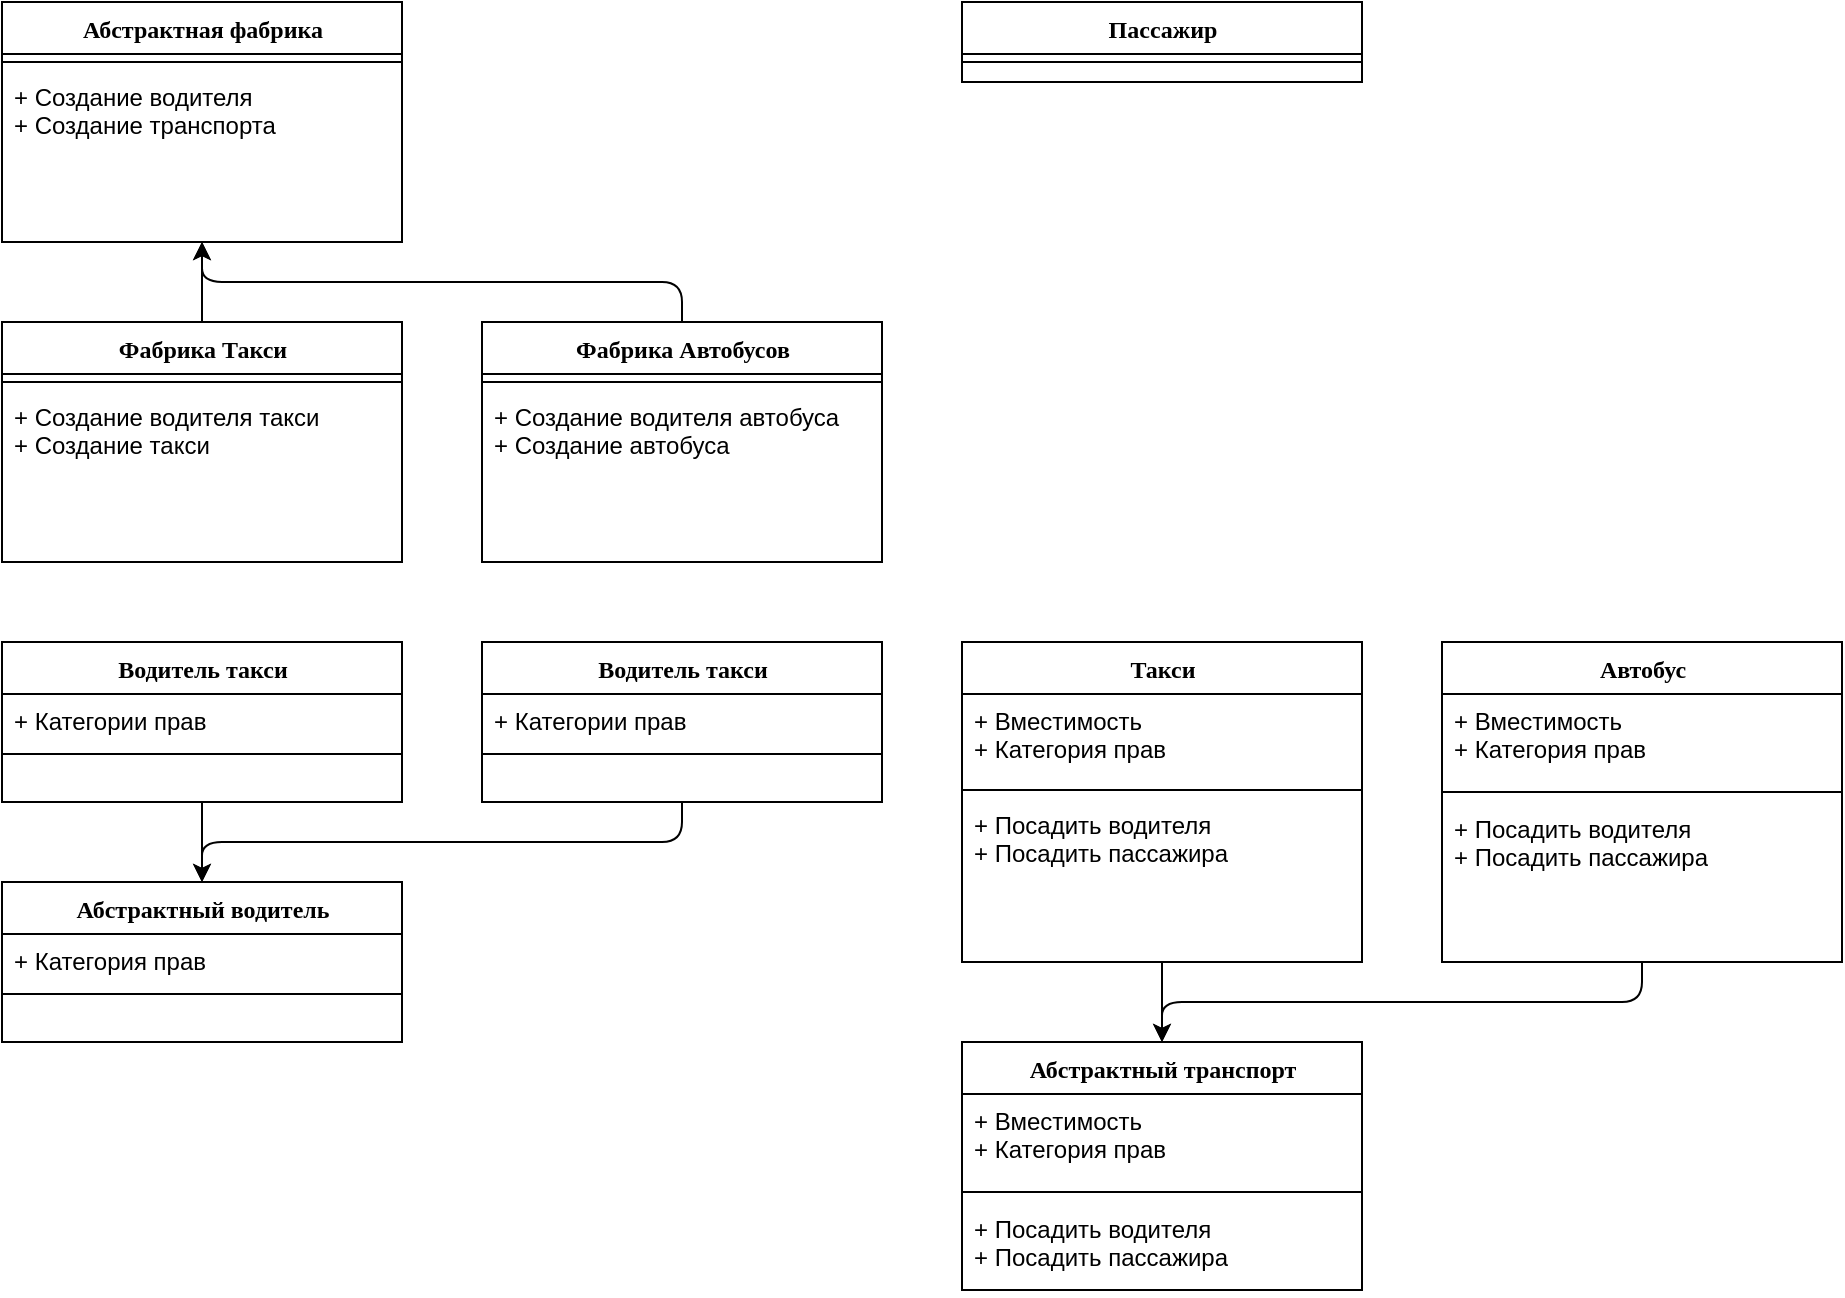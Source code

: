 <mxfile version="12.6.7" type="device"><diagram name="Page-1" id="6133507b-19e7-1e82-6fc7-422aa6c4b21f"><mxGraphModel dx="1406" dy="820" grid="1" gridSize="10" guides="1" tooltips="1" connect="1" arrows="1" fold="1" page="1" pageScale="1" pageWidth="1100" pageHeight="850" background="#ffffff" math="0" shadow="0"><root><mxCell id="0"/><mxCell id="1" parent="0"/><mxCell id="78961159f06e98e8-17" value="Абстрактная фабрика" style="swimlane;html=1;fontStyle=1;align=center;verticalAlign=top;childLayout=stackLayout;horizontal=1;startSize=26;horizontalStack=0;resizeParent=1;resizeLast=0;collapsible=1;marginBottom=0;swimlaneFillColor=#ffffff;rounded=0;shadow=0;comic=0;labelBackgroundColor=none;strokeWidth=1;fillColor=none;fontFamily=Verdana;fontSize=12" parent="1" vertex="1"><mxGeometry x="40" y="40" width="200" height="120" as="geometry"/></mxCell><mxCell id="78961159f06e98e8-19" value="" style="line;html=1;strokeWidth=1;fillColor=none;align=left;verticalAlign=middle;spacingTop=-1;spacingLeft=3;spacingRight=3;rotatable=0;labelPosition=right;points=[];portConstraint=eastwest;" parent="78961159f06e98e8-17" vertex="1"><mxGeometry y="26" width="200" height="8" as="geometry"/></mxCell><mxCell id="78961159f06e98e8-27" value="+ Создание водителя&lt;br&gt;+ Создание транспорта" style="text;html=1;strokeColor=none;fillColor=none;align=left;verticalAlign=top;spacingLeft=4;spacingRight=4;whiteSpace=wrap;overflow=hidden;rotatable=0;points=[[0,0.5],[1,0.5]];portConstraint=eastwest;" parent="78961159f06e98e8-17" vertex="1"><mxGeometry y="34" width="200" height="76" as="geometry"/></mxCell><mxCell id="78961159f06e98e8-43" value="Пассажир&lt;br&gt;" style="swimlane;html=1;fontStyle=1;align=center;verticalAlign=top;childLayout=stackLayout;horizontal=1;startSize=26;horizontalStack=0;resizeParent=1;resizeLast=0;collapsible=1;marginBottom=0;swimlaneFillColor=#ffffff;rounded=0;shadow=0;comic=0;labelBackgroundColor=none;strokeWidth=1;fillColor=none;fontFamily=Verdana;fontSize=12" parent="1" vertex="1"><mxGeometry x="520" y="40" width="200" height="40" as="geometry"/></mxCell><mxCell id="78961159f06e98e8-51" value="" style="line;html=1;strokeWidth=1;fillColor=none;align=left;verticalAlign=middle;spacingTop=-1;spacingLeft=3;spacingRight=3;rotatable=0;labelPosition=right;points=[];portConstraint=eastwest;" parent="78961159f06e98e8-43" vertex="1"><mxGeometry y="26" width="200" height="8" as="geometry"/></mxCell><mxCell id="SBLBZT80mon_QWv5kuJm-1" value="Фабрика Такси&lt;br&gt;" style="swimlane;html=1;fontStyle=1;align=center;verticalAlign=top;childLayout=stackLayout;horizontal=1;startSize=26;horizontalStack=0;resizeParent=1;resizeLast=0;collapsible=1;marginBottom=0;swimlaneFillColor=#ffffff;rounded=0;shadow=0;comic=0;labelBackgroundColor=none;strokeWidth=1;fillColor=none;fontFamily=Verdana;fontSize=12" vertex="1" parent="1"><mxGeometry x="40" y="200" width="200" height="120" as="geometry"/></mxCell><mxCell id="SBLBZT80mon_QWv5kuJm-4" value="" style="line;html=1;strokeWidth=1;fillColor=none;align=left;verticalAlign=middle;spacingTop=-1;spacingLeft=3;spacingRight=3;rotatable=0;labelPosition=right;points=[];portConstraint=eastwest;" vertex="1" parent="SBLBZT80mon_QWv5kuJm-1"><mxGeometry y="26" width="200" height="8" as="geometry"/></mxCell><mxCell id="SBLBZT80mon_QWv5kuJm-5" value="+ Создание водителя такси&lt;br&gt;+ Создание такси" style="text;html=1;strokeColor=none;fillColor=none;align=left;verticalAlign=top;spacingLeft=4;spacingRight=4;whiteSpace=wrap;overflow=hidden;rotatable=0;points=[[0,0.5],[1,0.5]];portConstraint=eastwest;" vertex="1" parent="SBLBZT80mon_QWv5kuJm-1"><mxGeometry y="34" width="200" height="86" as="geometry"/></mxCell><mxCell id="SBLBZT80mon_QWv5kuJm-11" value="Фабрика Автобусов&lt;br&gt;" style="swimlane;html=1;fontStyle=1;align=center;verticalAlign=top;childLayout=stackLayout;horizontal=1;startSize=26;horizontalStack=0;resizeParent=1;resizeLast=0;collapsible=1;marginBottom=0;swimlaneFillColor=#ffffff;rounded=0;shadow=0;comic=0;labelBackgroundColor=none;strokeWidth=1;fillColor=none;fontFamily=Verdana;fontSize=12" vertex="1" parent="1"><mxGeometry x="280" y="200" width="200" height="120" as="geometry"/></mxCell><mxCell id="SBLBZT80mon_QWv5kuJm-12" value="" style="line;html=1;strokeWidth=1;fillColor=none;align=left;verticalAlign=middle;spacingTop=-1;spacingLeft=3;spacingRight=3;rotatable=0;labelPosition=right;points=[];portConstraint=eastwest;" vertex="1" parent="SBLBZT80mon_QWv5kuJm-11"><mxGeometry y="26" width="200" height="8" as="geometry"/></mxCell><mxCell id="SBLBZT80mon_QWv5kuJm-13" value="+ Создание водителя автобуса&lt;br&gt;+ Создание автобуса" style="text;html=1;strokeColor=none;fillColor=none;align=left;verticalAlign=top;spacingLeft=4;spacingRight=4;whiteSpace=wrap;overflow=hidden;rotatable=0;points=[[0,0.5],[1,0.5]];portConstraint=eastwest;" vertex="1" parent="SBLBZT80mon_QWv5kuJm-11"><mxGeometry y="34" width="200" height="86" as="geometry"/></mxCell><mxCell id="SBLBZT80mon_QWv5kuJm-20" value="Абстрактный водитель&lt;br&gt;" style="swimlane;html=1;fontStyle=1;align=center;verticalAlign=top;childLayout=stackLayout;horizontal=1;startSize=26;horizontalStack=0;resizeParent=1;resizeLast=0;collapsible=1;marginBottom=0;swimlaneFillColor=#ffffff;rounded=0;shadow=0;comic=0;labelBackgroundColor=none;strokeWidth=1;fillColor=none;fontFamily=Verdana;fontSize=12" vertex="1" parent="1"><mxGeometry x="40" y="480" width="200" height="80" as="geometry"/></mxCell><mxCell id="SBLBZT80mon_QWv5kuJm-21" value="+ Категория прав" style="text;html=1;strokeColor=none;fillColor=none;align=left;verticalAlign=top;spacingLeft=4;spacingRight=4;whiteSpace=wrap;overflow=hidden;rotatable=0;points=[[0,0.5],[1,0.5]];portConstraint=eastwest;" vertex="1" parent="SBLBZT80mon_QWv5kuJm-20"><mxGeometry y="26" width="200" height="26" as="geometry"/></mxCell><mxCell id="SBLBZT80mon_QWv5kuJm-23" value="" style="line;html=1;strokeWidth=1;fillColor=none;align=left;verticalAlign=middle;spacingTop=-1;spacingLeft=3;spacingRight=3;rotatable=0;labelPosition=right;points=[];portConstraint=eastwest;" vertex="1" parent="SBLBZT80mon_QWv5kuJm-20"><mxGeometry y="52" width="200" height="8" as="geometry"/></mxCell><mxCell id="SBLBZT80mon_QWv5kuJm-36" value="Водитель такси" style="swimlane;html=1;fontStyle=1;align=center;verticalAlign=top;childLayout=stackLayout;horizontal=1;startSize=26;horizontalStack=0;resizeParent=1;resizeLast=0;collapsible=1;marginBottom=0;swimlaneFillColor=#ffffff;rounded=0;shadow=0;comic=0;labelBackgroundColor=none;strokeWidth=1;fillColor=none;fontFamily=Verdana;fontSize=12" vertex="1" parent="1"><mxGeometry x="40" y="360" width="200" height="80" as="geometry"/></mxCell><mxCell id="SBLBZT80mon_QWv5kuJm-37" value="+ Категории прав" style="text;html=1;strokeColor=none;fillColor=none;align=left;verticalAlign=top;spacingLeft=4;spacingRight=4;whiteSpace=wrap;overflow=hidden;rotatable=0;points=[[0,0.5],[1,0.5]];portConstraint=eastwest;" vertex="1" parent="SBLBZT80mon_QWv5kuJm-36"><mxGeometry y="26" width="200" height="26" as="geometry"/></mxCell><mxCell id="SBLBZT80mon_QWv5kuJm-39" value="" style="line;html=1;strokeWidth=1;fillColor=none;align=left;verticalAlign=middle;spacingTop=-1;spacingLeft=3;spacingRight=3;rotatable=0;labelPosition=right;points=[];portConstraint=eastwest;" vertex="1" parent="SBLBZT80mon_QWv5kuJm-36"><mxGeometry y="52" width="200" height="8" as="geometry"/></mxCell><mxCell id="SBLBZT80mon_QWv5kuJm-44" value="Водитель такси" style="swimlane;html=1;fontStyle=1;align=center;verticalAlign=top;childLayout=stackLayout;horizontal=1;startSize=26;horizontalStack=0;resizeParent=1;resizeLast=0;collapsible=1;marginBottom=0;swimlaneFillColor=#ffffff;rounded=0;shadow=0;comic=0;labelBackgroundColor=none;strokeWidth=1;fillColor=none;fontFamily=Verdana;fontSize=12" vertex="1" parent="1"><mxGeometry x="280" y="360" width="200" height="80" as="geometry"/></mxCell><mxCell id="SBLBZT80mon_QWv5kuJm-45" value="+ Категории прав" style="text;html=1;strokeColor=none;fillColor=none;align=left;verticalAlign=top;spacingLeft=4;spacingRight=4;whiteSpace=wrap;overflow=hidden;rotatable=0;points=[[0,0.5],[1,0.5]];portConstraint=eastwest;" vertex="1" parent="SBLBZT80mon_QWv5kuJm-44"><mxGeometry y="26" width="200" height="26" as="geometry"/></mxCell><mxCell id="SBLBZT80mon_QWv5kuJm-46" value="" style="line;html=1;strokeWidth=1;fillColor=none;align=left;verticalAlign=middle;spacingTop=-1;spacingLeft=3;spacingRight=3;rotatable=0;labelPosition=right;points=[];portConstraint=eastwest;" vertex="1" parent="SBLBZT80mon_QWv5kuJm-44"><mxGeometry y="52" width="200" height="8" as="geometry"/></mxCell><mxCell id="SBLBZT80mon_QWv5kuJm-49" value="" style="endArrow=classic;html=1;exitX=0.5;exitY=1;exitDx=0;exitDy=0;" edge="1" parent="1" source="SBLBZT80mon_QWv5kuJm-36" target="SBLBZT80mon_QWv5kuJm-20"><mxGeometry width="50" height="50" relative="1" as="geometry"><mxPoint x="40" y="630" as="sourcePoint"/><mxPoint x="90" y="580" as="targetPoint"/></mxGeometry></mxCell><mxCell id="SBLBZT80mon_QWv5kuJm-50" value="" style="endArrow=classic;html=1;exitX=0.5;exitY=1;exitDx=0;exitDy=0;entryX=0.5;entryY=0;entryDx=0;entryDy=0;" edge="1" parent="1" source="SBLBZT80mon_QWv5kuJm-44" target="SBLBZT80mon_QWv5kuJm-20"><mxGeometry width="50" height="50" relative="1" as="geometry"><mxPoint x="40" y="630" as="sourcePoint"/><mxPoint x="90" y="580" as="targetPoint"/><Array as="points"><mxPoint x="380" y="460"/><mxPoint x="140" y="460"/></Array></mxGeometry></mxCell><mxCell id="SBLBZT80mon_QWv5kuJm-51" value="" style="endArrow=classic;html=1;exitX=0.5;exitY=0;exitDx=0;exitDy=0;" edge="1" parent="1" source="SBLBZT80mon_QWv5kuJm-1"><mxGeometry width="50" height="50" relative="1" as="geometry"><mxPoint x="120" y="330" as="sourcePoint"/><mxPoint x="140" y="160" as="targetPoint"/></mxGeometry></mxCell><mxCell id="SBLBZT80mon_QWv5kuJm-52" value="" style="endArrow=classic;html=1;exitX=0.5;exitY=0;exitDx=0;exitDy=0;entryX=0.5;entryY=1;entryDx=0;entryDy=0;" edge="1" parent="1" source="SBLBZT80mon_QWv5kuJm-11" target="78961159f06e98e8-17"><mxGeometry width="50" height="50" relative="1" as="geometry"><mxPoint x="40" y="630" as="sourcePoint"/><mxPoint x="90" y="580" as="targetPoint"/><Array as="points"><mxPoint x="380" y="180"/><mxPoint x="140" y="180"/></Array></mxGeometry></mxCell><mxCell id="SBLBZT80mon_QWv5kuJm-53" value="Абстрактный транспорт" style="swimlane;html=1;fontStyle=1;align=center;verticalAlign=top;childLayout=stackLayout;horizontal=1;startSize=26;horizontalStack=0;resizeParent=1;resizeLast=0;collapsible=1;marginBottom=0;swimlaneFillColor=#ffffff;rounded=0;shadow=0;comic=0;labelBackgroundColor=none;strokeWidth=1;fillColor=none;fontFamily=Verdana;fontSize=12" vertex="1" parent="1"><mxGeometry x="520" y="560" width="200" height="124" as="geometry"/></mxCell><mxCell id="SBLBZT80mon_QWv5kuJm-54" value="+ Вместимость&lt;br&gt;+ Категория прав" style="text;html=1;strokeColor=none;fillColor=none;align=left;verticalAlign=top;spacingLeft=4;spacingRight=4;whiteSpace=wrap;overflow=hidden;rotatable=0;points=[[0,0.5],[1,0.5]];portConstraint=eastwest;" vertex="1" parent="SBLBZT80mon_QWv5kuJm-53"><mxGeometry y="26" width="200" height="44" as="geometry"/></mxCell><mxCell id="SBLBZT80mon_QWv5kuJm-55" value="" style="line;html=1;strokeWidth=1;fillColor=none;align=left;verticalAlign=middle;spacingTop=-1;spacingLeft=3;spacingRight=3;rotatable=0;labelPosition=right;points=[];portConstraint=eastwest;" vertex="1" parent="SBLBZT80mon_QWv5kuJm-53"><mxGeometry y="70" width="200" height="10" as="geometry"/></mxCell><mxCell id="SBLBZT80mon_QWv5kuJm-64" value="+ Посадить водителя&lt;br&gt;+ Посадить пассажира" style="text;html=1;strokeColor=none;fillColor=none;align=left;verticalAlign=top;spacingLeft=4;spacingRight=4;whiteSpace=wrap;overflow=hidden;rotatable=0;points=[[0,0.5],[1,0.5]];portConstraint=eastwest;" vertex="1" parent="SBLBZT80mon_QWv5kuJm-53"><mxGeometry y="80" width="200" height="44" as="geometry"/></mxCell><mxCell id="SBLBZT80mon_QWv5kuJm-56" value="Такси" style="swimlane;html=1;fontStyle=1;align=center;verticalAlign=top;childLayout=stackLayout;horizontal=1;startSize=26;horizontalStack=0;resizeParent=1;resizeLast=0;collapsible=1;marginBottom=0;swimlaneFillColor=#ffffff;rounded=0;shadow=0;comic=0;labelBackgroundColor=none;strokeWidth=1;fillColor=none;fontFamily=Verdana;fontSize=12" vertex="1" parent="1"><mxGeometry x="520" y="360" width="200" height="160" as="geometry"/></mxCell><mxCell id="SBLBZT80mon_QWv5kuJm-57" value="+ Вместимость&lt;br&gt;+ Категория прав" style="text;html=1;strokeColor=none;fillColor=none;align=left;verticalAlign=top;spacingLeft=4;spacingRight=4;whiteSpace=wrap;overflow=hidden;rotatable=0;points=[[0,0.5],[1,0.5]];portConstraint=eastwest;" vertex="1" parent="SBLBZT80mon_QWv5kuJm-56"><mxGeometry y="26" width="200" height="44" as="geometry"/></mxCell><mxCell id="SBLBZT80mon_QWv5kuJm-58" value="" style="line;html=1;strokeWidth=1;fillColor=none;align=left;verticalAlign=middle;spacingTop=-1;spacingLeft=3;spacingRight=3;rotatable=0;labelPosition=right;points=[];portConstraint=eastwest;" vertex="1" parent="SBLBZT80mon_QWv5kuJm-56"><mxGeometry y="70" width="200" height="8" as="geometry"/></mxCell><mxCell id="SBLBZT80mon_QWv5kuJm-66" value="+ Посадить водителя&lt;br&gt;+ Посадить пассажира" style="text;html=1;strokeColor=none;fillColor=none;align=left;verticalAlign=top;spacingLeft=4;spacingRight=4;whiteSpace=wrap;overflow=hidden;rotatable=0;points=[[0,0.5],[1,0.5]];portConstraint=eastwest;" vertex="1" parent="SBLBZT80mon_QWv5kuJm-56"><mxGeometry y="78" width="200" height="44" as="geometry"/></mxCell><mxCell id="SBLBZT80mon_QWv5kuJm-59" value="Автобус" style="swimlane;html=1;fontStyle=1;align=center;verticalAlign=top;childLayout=stackLayout;horizontal=1;startSize=26;horizontalStack=0;resizeParent=1;resizeLast=0;collapsible=1;marginBottom=0;swimlaneFillColor=#ffffff;rounded=0;shadow=0;comic=0;labelBackgroundColor=none;strokeWidth=1;fillColor=none;fontFamily=Verdana;fontSize=12" vertex="1" parent="1"><mxGeometry x="760" y="360" width="200" height="160" as="geometry"/></mxCell><mxCell id="SBLBZT80mon_QWv5kuJm-60" value="+ Вместимость&lt;br&gt;+ Категория прав" style="text;html=1;strokeColor=none;fillColor=none;align=left;verticalAlign=top;spacingLeft=4;spacingRight=4;whiteSpace=wrap;overflow=hidden;rotatable=0;points=[[0,0.5],[1,0.5]];portConstraint=eastwest;" vertex="1" parent="SBLBZT80mon_QWv5kuJm-59"><mxGeometry y="26" width="200" height="44" as="geometry"/></mxCell><mxCell id="SBLBZT80mon_QWv5kuJm-61" value="" style="line;html=1;strokeWidth=1;fillColor=none;align=left;verticalAlign=middle;spacingTop=-1;spacingLeft=3;spacingRight=3;rotatable=0;labelPosition=right;points=[];portConstraint=eastwest;" vertex="1" parent="SBLBZT80mon_QWv5kuJm-59"><mxGeometry y="70" width="200" height="10" as="geometry"/></mxCell><mxCell id="SBLBZT80mon_QWv5kuJm-67" value="+ Посадить водителя&lt;br&gt;+ Посадить пассажира" style="text;html=1;strokeColor=none;fillColor=none;align=left;verticalAlign=top;spacingLeft=4;spacingRight=4;whiteSpace=wrap;overflow=hidden;rotatable=0;points=[[0,0.5],[1,0.5]];portConstraint=eastwest;" vertex="1" parent="SBLBZT80mon_QWv5kuJm-59"><mxGeometry y="80" width="200" height="44" as="geometry"/></mxCell><mxCell id="SBLBZT80mon_QWv5kuJm-62" value="" style="endArrow=classic;html=1;exitX=0.5;exitY=1;exitDx=0;exitDy=0;" edge="1" parent="1" source="SBLBZT80mon_QWv5kuJm-56" target="SBLBZT80mon_QWv5kuJm-53"><mxGeometry width="50" height="50" relative="1" as="geometry"><mxPoint x="520" y="630" as="sourcePoint"/><mxPoint x="570" y="580" as="targetPoint"/></mxGeometry></mxCell><mxCell id="SBLBZT80mon_QWv5kuJm-63" value="" style="endArrow=classic;html=1;exitX=0.5;exitY=1;exitDx=0;exitDy=0;entryX=0.5;entryY=0;entryDx=0;entryDy=0;" edge="1" parent="1" source="SBLBZT80mon_QWv5kuJm-59" target="SBLBZT80mon_QWv5kuJm-53"><mxGeometry width="50" height="50" relative="1" as="geometry"><mxPoint x="520" y="630" as="sourcePoint"/><mxPoint x="570" y="580" as="targetPoint"/><Array as="points"><mxPoint x="860" y="540"/><mxPoint x="620" y="540"/></Array></mxGeometry></mxCell></root></mxGraphModel></diagram></mxfile>